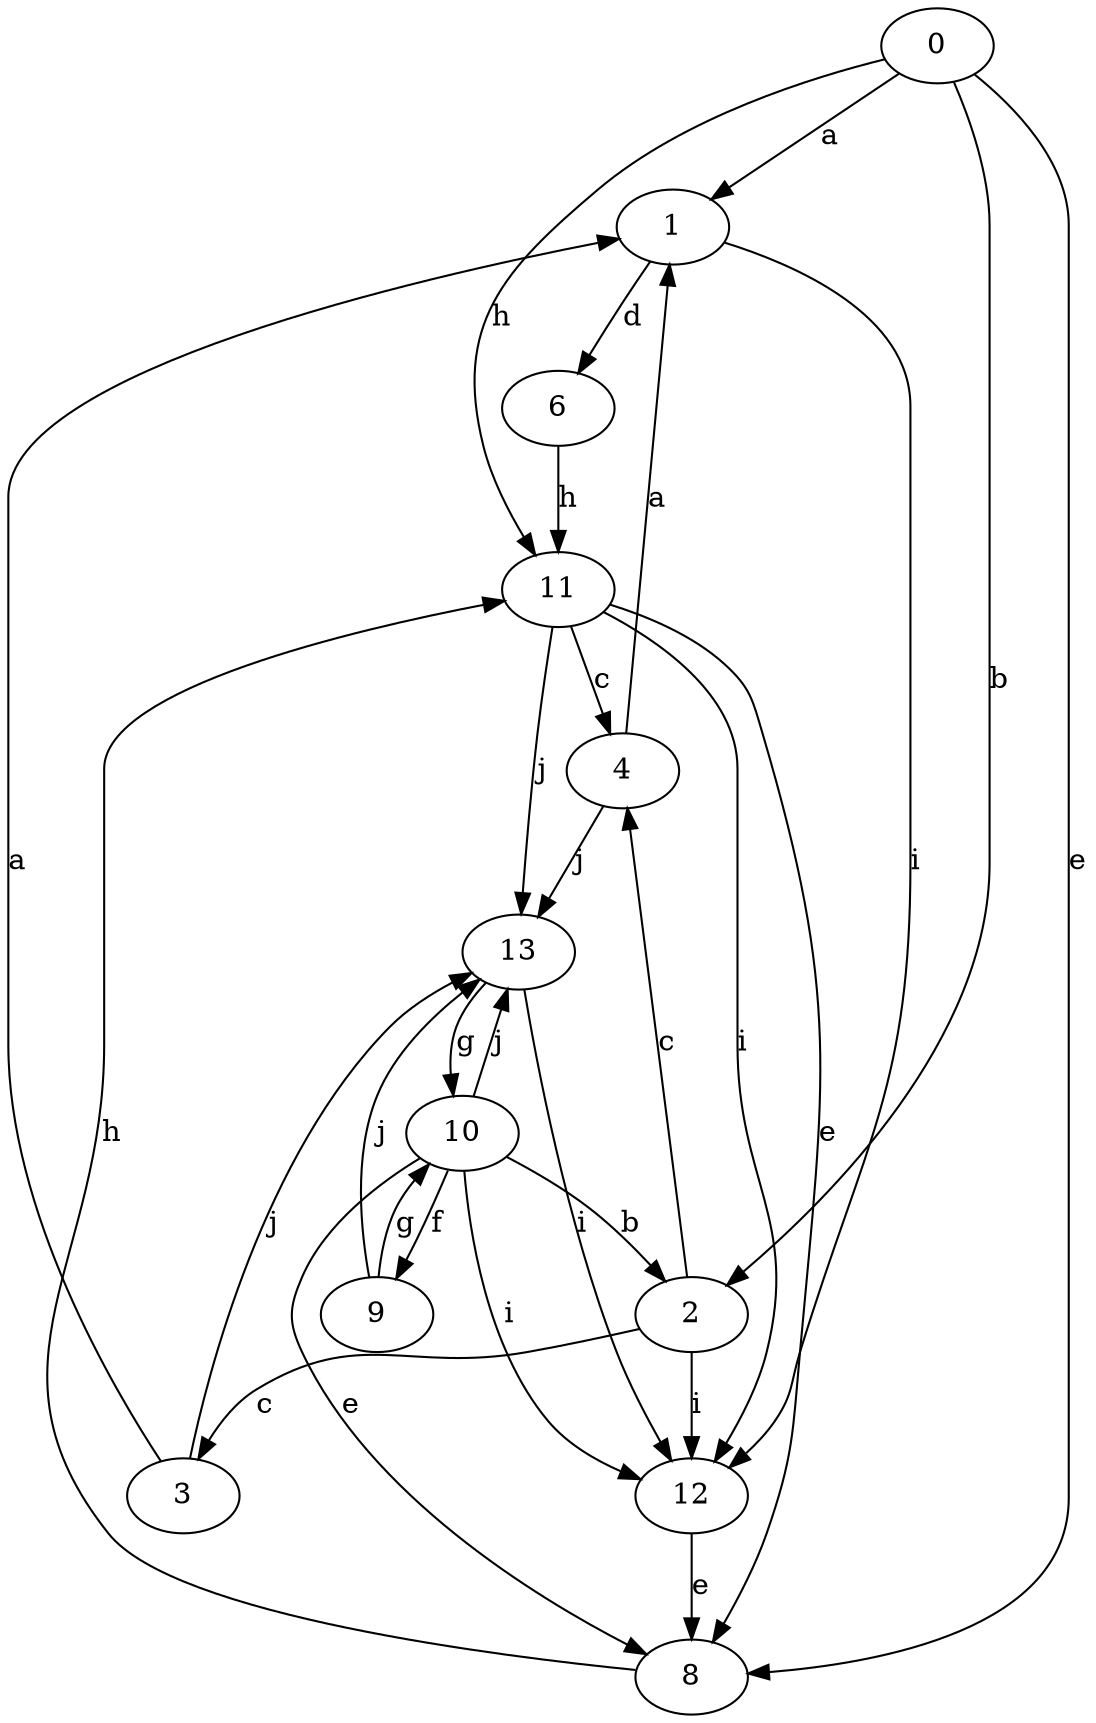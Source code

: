 strict digraph  {
0;
1;
2;
3;
4;
6;
8;
9;
10;
11;
12;
13;
0 -> 1  [label=a];
0 -> 2  [label=b];
0 -> 8  [label=e];
0 -> 11  [label=h];
1 -> 6  [label=d];
1 -> 12  [label=i];
2 -> 3  [label=c];
2 -> 4  [label=c];
2 -> 12  [label=i];
3 -> 1  [label=a];
3 -> 13  [label=j];
4 -> 1  [label=a];
4 -> 13  [label=j];
6 -> 11  [label=h];
8 -> 11  [label=h];
9 -> 10  [label=g];
9 -> 13  [label=j];
10 -> 2  [label=b];
10 -> 8  [label=e];
10 -> 9  [label=f];
10 -> 12  [label=i];
10 -> 13  [label=j];
11 -> 4  [label=c];
11 -> 8  [label=e];
11 -> 12  [label=i];
11 -> 13  [label=j];
12 -> 8  [label=e];
13 -> 10  [label=g];
13 -> 12  [label=i];
}
